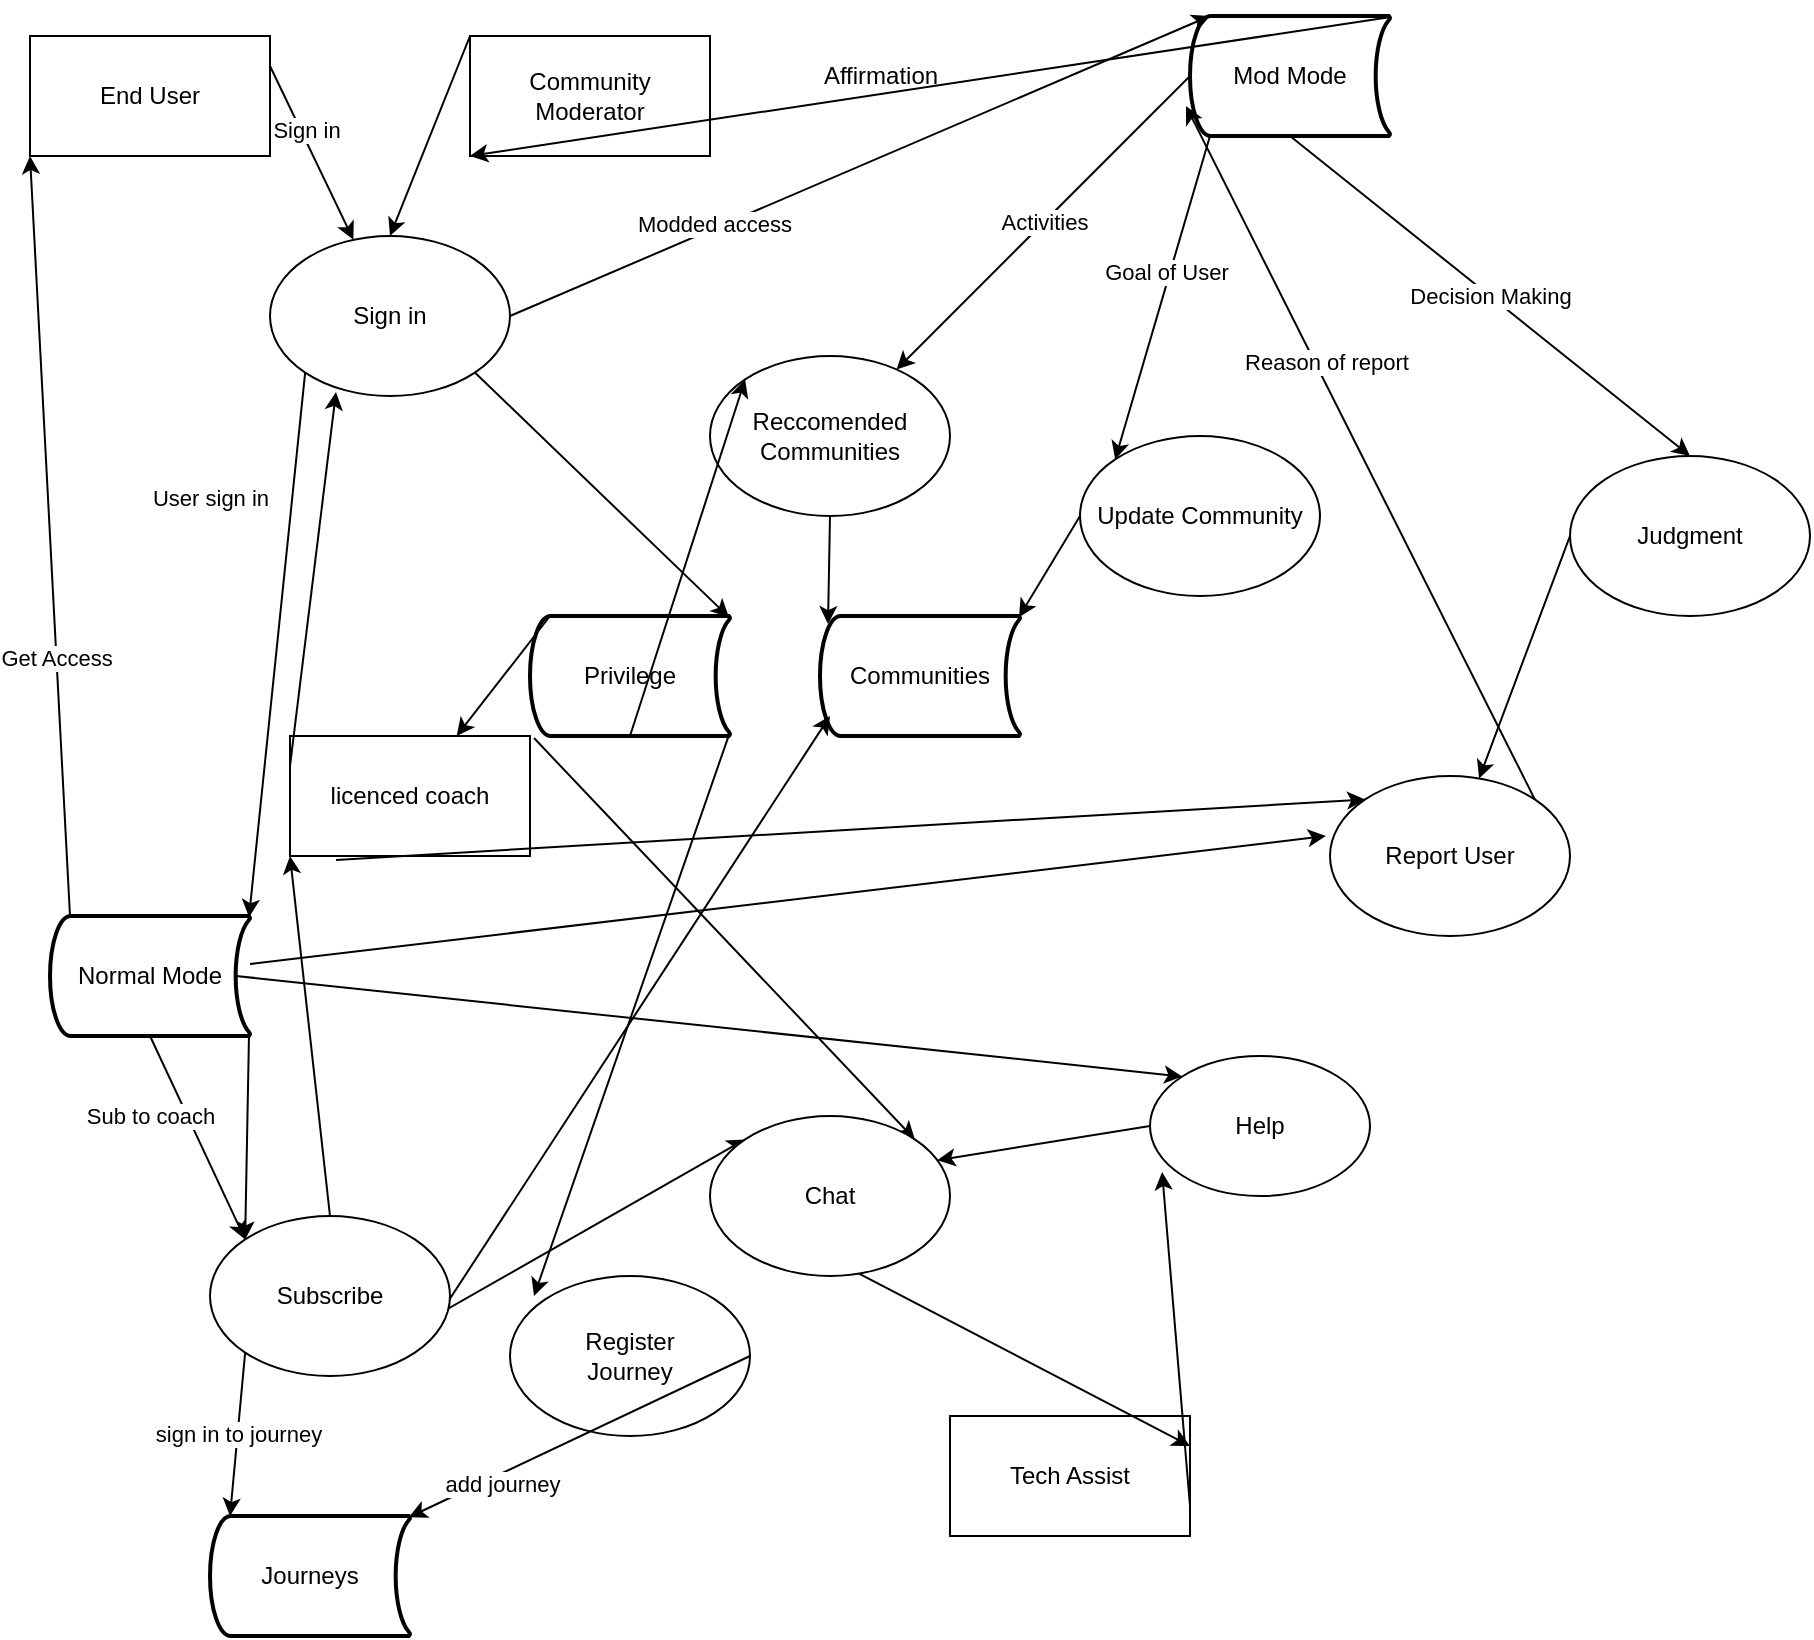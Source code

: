 <mxfile version="13.9.9" type="device"><diagram id="CwyF3NNdGMLbTaScuMS_" name="Page-1"><mxGraphModel dx="1092" dy="1321" grid="1" gridSize="10" guides="1" tooltips="1" connect="1" arrows="1" fold="1" page="1" pageScale="1" pageWidth="1169" pageHeight="827" math="0" shadow="0"><root><mxCell id="0"/><mxCell id="1" parent="0"/><mxCell id="EQfWTgZEgoPHyfSXUvFh-1" value="Community Moderator" style="rounded=0;whiteSpace=wrap;html=1;" parent="1" vertex="1"><mxGeometry x="280" y="-680" width="120" height="60" as="geometry"/></mxCell><mxCell id="EQfWTgZEgoPHyfSXUvFh-3" value="licenced coach" style="rounded=0;whiteSpace=wrap;html=1;" parent="1" vertex="1"><mxGeometry x="190" y="-330" width="120" height="60" as="geometry"/></mxCell><mxCell id="EQfWTgZEgoPHyfSXUvFh-4" value="Tech Assist" style="rounded=0;whiteSpace=wrap;html=1;" parent="1" vertex="1"><mxGeometry x="520" y="10" width="120" height="60" as="geometry"/></mxCell><mxCell id="EQfWTgZEgoPHyfSXUvFh-5" value="Normal Mode" style="strokeWidth=2;html=1;shape=mxgraph.flowchart.stored_data;whiteSpace=wrap;" parent="1" vertex="1"><mxGeometry x="70" y="-240" width="100" height="60" as="geometry"/></mxCell><mxCell id="EQfWTgZEgoPHyfSXUvFh-6" value="Privilege" style="strokeWidth=2;html=1;shape=mxgraph.flowchart.stored_data;whiteSpace=wrap;" parent="1" vertex="1"><mxGeometry x="310" y="-390" width="100" height="60" as="geometry"/></mxCell><mxCell id="EQfWTgZEgoPHyfSXUvFh-7" value="Register&lt;br&gt;Journey" style="ellipse;whiteSpace=wrap;html=1;" parent="1" vertex="1"><mxGeometry x="300" y="-60" width="120" height="80" as="geometry"/></mxCell><mxCell id="EQfWTgZEgoPHyfSXUvFh-8" value="Sign in" style="ellipse;whiteSpace=wrap;html=1;" parent="1" vertex="1"><mxGeometry x="180" y="-580" width="120" height="80" as="geometry"/></mxCell><mxCell id="EQfWTgZEgoPHyfSXUvFh-9" value="Report User&lt;span style=&quot;color: rgba(0 , 0 , 0 , 0) ; font-family: monospace ; font-size: 0px&quot;&gt;%3CmxGraphModel%3E%3Croot%3E%3CmxCell%20id%3D%220%22%2F%3E%3CmxCell%20id%3D%221%22%20parent%3D%220%22%2F%3E%3CmxCell%20id%3D%222%22%20value%3D%22Chat%22%20style%3D%22ellipse%3BwhiteSpace%3Dwrap%3Bhtml%3D1%3B%22%20vertex%3D%221%22%20parent%3D%221%22%3E%3CmxGeometry%20x%3D%22580%22%20y%3D%22230%22%20width%3D%22120%22%20height%3D%2280%22%20as%3D%22geometry%22%2F%3E%3C%2FmxCell%3E%3C%2Froot%3E%3C%2FmxGraphModel%3E&lt;/span&gt;" style="ellipse;whiteSpace=wrap;html=1;" parent="1" vertex="1"><mxGeometry x="710" y="-310" width="120" height="80" as="geometry"/></mxCell><mxCell id="EQfWTgZEgoPHyfSXUvFh-11" value="Help" style="ellipse;whiteSpace=wrap;html=1;" parent="1" vertex="1"><mxGeometry x="620" y="-170" width="110" height="70" as="geometry"/></mxCell><mxCell id="EQfWTgZEgoPHyfSXUvFh-12" value="Mod Mode" style="strokeWidth=2;html=1;shape=mxgraph.flowchart.stored_data;whiteSpace=wrap;" parent="1" vertex="1"><mxGeometry x="640" y="-690" width="100" height="60" as="geometry"/></mxCell><mxCell id="EQfWTgZEgoPHyfSXUvFh-13" value="Reccomended Communities" style="ellipse;whiteSpace=wrap;html=1;" parent="1" vertex="1"><mxGeometry x="400" y="-520" width="120" height="80" as="geometry"/></mxCell><mxCell id="EQfWTgZEgoPHyfSXUvFh-14" value="" style="endArrow=classic;html=1;exitX=1;exitY=0.25;exitDx=0;exitDy=0;" parent="1" source="JuFJJejPcFnfU5F756i9-1" target="EQfWTgZEgoPHyfSXUvFh-8" edge="1"><mxGeometry width="50" height="50" relative="1" as="geometry"><mxPoint x="190" y="-300" as="sourcePoint"/><mxPoint x="240" y="95" as="targetPoint"/></mxGeometry></mxCell><mxCell id="poRJOfS02DYKFmLJVy6R-2" value="Sign in" style="edgeLabel;html=1;align=center;verticalAlign=middle;resizable=0;points=[];" vertex="1" connectable="0" parent="EQfWTgZEgoPHyfSXUvFh-14"><mxGeometry x="-0.249" y="1" relative="1" as="geometry"><mxPoint x="1" as="offset"/></mxGeometry></mxCell><mxCell id="EQfWTgZEgoPHyfSXUvFh-15" value="" style="endArrow=classic;html=1;entryX=0;entryY=1;entryDx=0;entryDy=0;exitX=0.1;exitY=0;exitDx=0;exitDy=0;exitPerimeter=0;" parent="1" source="EQfWTgZEgoPHyfSXUvFh-5" target="JuFJJejPcFnfU5F756i9-1" edge="1"><mxGeometry width="50" height="50" relative="1" as="geometry"><mxPoint x="530" y="290" as="sourcePoint"/><mxPoint x="580" y="240" as="targetPoint"/></mxGeometry></mxCell><mxCell id="poRJOfS02DYKFmLJVy6R-3" value="Get Access" style="edgeLabel;html=1;align=center;verticalAlign=middle;resizable=0;points=[];" vertex="1" connectable="0" parent="EQfWTgZEgoPHyfSXUvFh-15"><mxGeometry x="-0.321" relative="1" as="geometry"><mxPoint as="offset"/></mxGeometry></mxCell><mxCell id="EQfWTgZEgoPHyfSXUvFh-22" value="Judgment&lt;br&gt;" style="ellipse;whiteSpace=wrap;html=1;" parent="1" vertex="1"><mxGeometry x="830" y="-470" width="120" height="80" as="geometry"/></mxCell><mxCell id="JuFJJejPcFnfU5F756i9-1" value="End User" style="rounded=0;whiteSpace=wrap;html=1;" parent="1" vertex="1"><mxGeometry x="60" y="-680" width="120" height="60" as="geometry"/></mxCell><mxCell id="JuFJJejPcFnfU5F756i9-3" value="" style="endArrow=classic;html=1;entryX=0.275;entryY=0.975;entryDx=0;entryDy=0;exitX=0;exitY=0.25;exitDx=0;exitDy=0;entryPerimeter=0;" parent="1" source="EQfWTgZEgoPHyfSXUvFh-3" target="EQfWTgZEgoPHyfSXUvFh-8" edge="1"><mxGeometry width="50" height="50" relative="1" as="geometry"><mxPoint x="490" y="-70" as="sourcePoint"/><mxPoint x="540" y="-120" as="targetPoint"/></mxGeometry></mxCell><mxCell id="JuFJJejPcFnfU5F756i9-9" value="" style="endArrow=classic;html=1;entryX=0.5;entryY=0;entryDx=0;entryDy=0;exitX=0;exitY=0;exitDx=0;exitDy=0;" parent="1" source="EQfWTgZEgoPHyfSXUvFh-1" target="EQfWTgZEgoPHyfSXUvFh-8" edge="1"><mxGeometry width="50" height="50" relative="1" as="geometry"><mxPoint x="500" y="-130" as="sourcePoint"/><mxPoint x="550" y="-180" as="targetPoint"/></mxGeometry></mxCell><mxCell id="JuFJJejPcFnfU5F756i9-10" value="" style="endArrow=classic;html=1;exitX=0;exitY=1;exitDx=0;exitDy=0;entryX=0.995;entryY=0.01;entryDx=0;entryDy=0;entryPerimeter=0;" parent="1" source="EQfWTgZEgoPHyfSXUvFh-8" target="EQfWTgZEgoPHyfSXUvFh-5" edge="1"><mxGeometry width="50" height="50" relative="1" as="geometry"><mxPoint x="500" y="-130" as="sourcePoint"/><mxPoint x="550" y="-180" as="targetPoint"/></mxGeometry></mxCell><mxCell id="poRJOfS02DYKFmLJVy6R-6" value="User sign in&lt;br&gt;" style="edgeLabel;html=1;align=center;verticalAlign=middle;resizable=0;points=[];" vertex="1" connectable="0" parent="JuFJJejPcFnfU5F756i9-10"><mxGeometry x="-0.457" y="-2" relative="1" as="geometry"><mxPoint x="-38" y="-11.69" as="offset"/></mxGeometry></mxCell><mxCell id="JuFJJejPcFnfU5F756i9-11" value="" style="endArrow=classic;html=1;entryX=0.995;entryY=0.01;entryDx=0;entryDy=0;entryPerimeter=0;exitX=1;exitY=1;exitDx=0;exitDy=0;" parent="1" source="EQfWTgZEgoPHyfSXUvFh-8" target="EQfWTgZEgoPHyfSXUvFh-6" edge="1"><mxGeometry width="50" height="50" relative="1" as="geometry"><mxPoint x="490" y="70" as="sourcePoint"/><mxPoint x="550" y="-180" as="targetPoint"/></mxGeometry></mxCell><mxCell id="JuFJJejPcFnfU5F756i9-12" value="" style="endArrow=classic;html=1;exitX=0.1;exitY=0;exitDx=0;exitDy=0;exitPerimeter=0;" parent="1" source="EQfWTgZEgoPHyfSXUvFh-6" target="EQfWTgZEgoPHyfSXUvFh-3" edge="1"><mxGeometry width="50" height="50" relative="1" as="geometry"><mxPoint x="570" y="-110" as="sourcePoint"/><mxPoint x="580" y="-10" as="targetPoint"/></mxGeometry></mxCell><mxCell id="JuFJJejPcFnfU5F756i9-13" value="" style="endArrow=classic;html=1;entryX=0.1;entryY=0;entryDx=0;entryDy=0;entryPerimeter=0;exitX=1;exitY=0.5;exitDx=0;exitDy=0;" parent="1" source="EQfWTgZEgoPHyfSXUvFh-8" target="EQfWTgZEgoPHyfSXUvFh-12" edge="1"><mxGeometry width="50" height="50" relative="1" as="geometry"><mxPoint x="500" y="-130" as="sourcePoint"/><mxPoint x="550" y="-180" as="targetPoint"/></mxGeometry></mxCell><mxCell id="poRJOfS02DYKFmLJVy6R-4" value="Modded access" style="edgeLabel;html=1;align=center;verticalAlign=middle;resizable=0;points=[];" vertex="1" connectable="0" parent="JuFJJejPcFnfU5F756i9-13"><mxGeometry x="-0.414" y="3" relative="1" as="geometry"><mxPoint as="offset"/></mxGeometry></mxCell><mxCell id="JuFJJejPcFnfU5F756i9-14" value="" style="endArrow=classic;html=1;entryX=0;entryY=1;entryDx=0;entryDy=0;exitX=0.995;exitY=0.01;exitDx=0;exitDy=0;exitPerimeter=0;" parent="1" source="EQfWTgZEgoPHyfSXUvFh-12" target="EQfWTgZEgoPHyfSXUvFh-1" edge="1"><mxGeometry width="50" height="50" relative="1" as="geometry"><mxPoint x="500" y="-130" as="sourcePoint"/><mxPoint x="550" y="-180" as="targetPoint"/></mxGeometry></mxCell><mxCell id="JuFJJejPcFnfU5F756i9-15" value="" style="endArrow=classic;html=1;exitX=0.995;exitY=0.99;exitDx=0;exitDy=0;exitPerimeter=0;entryX=0;entryY=0;entryDx=0;entryDy=0;" parent="1" source="EQfWTgZEgoPHyfSXUvFh-5" target="EQfWTgZEgoPHyfSXUvFh-17" edge="1"><mxGeometry width="50" height="50" relative="1" as="geometry"><mxPoint x="220" y="120" as="sourcePoint"/><mxPoint x="290" y="120" as="targetPoint"/></mxGeometry></mxCell><mxCell id="JuFJJejPcFnfU5F756i9-16" value="" style="endArrow=classic;html=1;exitX=0.5;exitY=0;exitDx=0;exitDy=0;entryX=0;entryY=1;entryDx=0;entryDy=0;" parent="1" source="EQfWTgZEgoPHyfSXUvFh-17" target="EQfWTgZEgoPHyfSXUvFh-3" edge="1"><mxGeometry width="50" height="50" relative="1" as="geometry"><mxPoint x="260" y="50" as="sourcePoint"/><mxPoint x="330" y="20" as="targetPoint"/></mxGeometry></mxCell><mxCell id="JuFJJejPcFnfU5F756i9-17" value="" style="endArrow=classic;html=1;exitX=0.5;exitY=1;exitDx=0;exitDy=0;exitPerimeter=0;entryX=0;entryY=0;entryDx=0;entryDy=0;" parent="1" source="EQfWTgZEgoPHyfSXUvFh-6" target="EQfWTgZEgoPHyfSXUvFh-13" edge="1"><mxGeometry width="50" height="50" relative="1" as="geometry"><mxPoint x="480" y="100" as="sourcePoint"/><mxPoint x="530" y="50" as="targetPoint"/></mxGeometry></mxCell><mxCell id="JuFJJejPcFnfU5F756i9-18" value="" style="endArrow=classic;html=1;entryX=0.1;entryY=0.125;entryDx=0;entryDy=0;entryPerimeter=0;exitX=0.995;exitY=0.99;exitDx=0;exitDy=0;exitPerimeter=0;" parent="1" source="EQfWTgZEgoPHyfSXUvFh-6" target="EQfWTgZEgoPHyfSXUvFh-7" edge="1"><mxGeometry width="50" height="50" relative="1" as="geometry"><mxPoint x="280" y="70" as="sourcePoint"/><mxPoint x="330" y="20" as="targetPoint"/></mxGeometry></mxCell><mxCell id="JuFJJejPcFnfU5F756i9-19" value="" style="endArrow=classic;html=1;exitX=0.5;exitY=1;exitDx=0;exitDy=0;exitPerimeter=0;entryX=0;entryY=0;entryDx=0;entryDy=0;" parent="1" source="EQfWTgZEgoPHyfSXUvFh-17" target="EQfWTgZEgoPHyfSXUvFh-10" edge="1"><mxGeometry width="50" height="50" relative="1" as="geometry"><mxPoint x="280" y="70" as="sourcePoint"/><mxPoint x="330" y="20" as="targetPoint"/></mxGeometry></mxCell><mxCell id="JuFJJejPcFnfU5F756i9-20" value="" style="endArrow=classic;html=1;exitX=0.02;exitY=1.017;exitDx=0;exitDy=0;exitPerimeter=0;entryX=1;entryY=0;entryDx=0;entryDy=0;" parent="1" source="EQfWTgZEgoPHyfSXUvFh-6" target="EQfWTgZEgoPHyfSXUvFh-10" edge="1"><mxGeometry width="50" height="50" relative="1" as="geometry"><mxPoint x="280" y="70" as="sourcePoint"/><mxPoint x="330" y="20" as="targetPoint"/></mxGeometry></mxCell><mxCell id="JuFJJejPcFnfU5F756i9-21" value="" style="endArrow=classic;html=1;exitX=0.93;exitY=0.5;exitDx=0;exitDy=0;exitPerimeter=0;entryX=0;entryY=0;entryDx=0;entryDy=0;" parent="1" source="EQfWTgZEgoPHyfSXUvFh-5" target="EQfWTgZEgoPHyfSXUvFh-11" edge="1"><mxGeometry width="50" height="50" relative="1" as="geometry"><mxPoint x="280" y="170" as="sourcePoint"/><mxPoint x="330" y="120" as="targetPoint"/></mxGeometry></mxCell><mxCell id="JuFJJejPcFnfU5F756i9-22" value="" style="endArrow=classic;html=1;exitX=0;exitY=0.5;exitDx=0;exitDy=0;entryX=1;entryY=0.25;entryDx=0;entryDy=0;" parent="1" source="EQfWTgZEgoPHyfSXUvFh-10" target="EQfWTgZEgoPHyfSXUvFh-4" edge="1"><mxGeometry width="50" height="50" relative="1" as="geometry"><mxPoint x="280" y="170" as="sourcePoint"/><mxPoint x="330" y="120" as="targetPoint"/></mxGeometry></mxCell><mxCell id="JuFJJejPcFnfU5F756i9-23" value="" style="endArrow=classic;html=1;exitX=1;exitY=0.75;exitDx=0;exitDy=0;entryX=0.055;entryY=0.829;entryDx=0;entryDy=0;entryPerimeter=0;" parent="1" source="EQfWTgZEgoPHyfSXUvFh-4" target="EQfWTgZEgoPHyfSXUvFh-11" edge="1"><mxGeometry width="50" height="50" relative="1" as="geometry"><mxPoint x="230" y="340" as="sourcePoint"/><mxPoint x="280" y="290" as="targetPoint"/></mxGeometry></mxCell><mxCell id="JuFJJejPcFnfU5F756i9-24" value="" style="endArrow=classic;html=1;entryX=-0.017;entryY=0.375;entryDx=0;entryDy=0;entryPerimeter=0;" parent="1" source="EQfWTgZEgoPHyfSXUvFh-5" target="EQfWTgZEgoPHyfSXUvFh-9" edge="1"><mxGeometry width="50" height="50" relative="1" as="geometry"><mxPoint x="280" y="-30" as="sourcePoint"/><mxPoint x="330" y="-80" as="targetPoint"/></mxGeometry></mxCell><mxCell id="JuFJJejPcFnfU5F756i9-26" value="" style="endArrow=classic;html=1;entryX=0;entryY=0;entryDx=0;entryDy=0;exitX=0.192;exitY=1.033;exitDx=0;exitDy=0;exitPerimeter=0;" parent="1" source="EQfWTgZEgoPHyfSXUvFh-3" target="EQfWTgZEgoPHyfSXUvFh-9" edge="1"><mxGeometry width="50" height="50" relative="1" as="geometry"><mxPoint x="280" y="-30" as="sourcePoint"/><mxPoint x="330" y="-80" as="targetPoint"/></mxGeometry></mxCell><mxCell id="JuFJJejPcFnfU5F756i9-27" value="" style="endArrow=classic;html=1;exitX=1;exitY=0;exitDx=0;exitDy=0;entryX=-0.02;entryY=0.75;entryDx=0;entryDy=0;entryPerimeter=0;" parent="1" source="EQfWTgZEgoPHyfSXUvFh-9" target="EQfWTgZEgoPHyfSXUvFh-12" edge="1"><mxGeometry width="50" height="50" relative="1" as="geometry"><mxPoint x="520" y="120" as="sourcePoint"/><mxPoint x="593" y="175" as="targetPoint"/></mxGeometry></mxCell><mxCell id="poRJOfS02DYKFmLJVy6R-9" value="Reason of report" style="edgeLabel;html=1;align=center;verticalAlign=middle;resizable=0;points=[];" vertex="1" connectable="0" parent="JuFJJejPcFnfU5F756i9-27"><mxGeometry x="0.256" y="-5" relative="1" as="geometry"><mxPoint y="1" as="offset"/></mxGeometry></mxCell><mxCell id="JuFJJejPcFnfU5F756i9-28" value="Activities" style="endArrow=classic;html=1;exitX=0;exitY=0.5;exitDx=0;exitDy=0;exitPerimeter=0;" parent="1" source="EQfWTgZEgoPHyfSXUvFh-12" target="EQfWTgZEgoPHyfSXUvFh-13" edge="1"><mxGeometry width="50" height="50" relative="1" as="geometry"><mxPoint x="590" y="50" as="sourcePoint"/><mxPoint x="640" as="targetPoint"/></mxGeometry></mxCell><mxCell id="JuFJJejPcFnfU5F756i9-29" value="Update Community" style="ellipse;whiteSpace=wrap;html=1;" parent="1" vertex="1"><mxGeometry x="585" y="-480" width="120" height="80" as="geometry"/></mxCell><mxCell id="JuFJJejPcFnfU5F756i9-30" value="" style="endArrow=classic;html=1;entryX=0;entryY=0;entryDx=0;entryDy=0;exitX=0.1;exitY=1;exitDx=0;exitDy=0;exitPerimeter=0;" parent="1" source="EQfWTgZEgoPHyfSXUvFh-12" target="JuFJJejPcFnfU5F756i9-29" edge="1"><mxGeometry width="50" height="50" relative="1" as="geometry"><mxPoint x="340" y="70" as="sourcePoint"/><mxPoint x="390" y="20" as="targetPoint"/></mxGeometry></mxCell><mxCell id="poRJOfS02DYKFmLJVy6R-8" value="Goal of User" style="edgeLabel;html=1;align=center;verticalAlign=middle;resizable=0;points=[];" vertex="1" connectable="0" parent="JuFJJejPcFnfU5F756i9-30"><mxGeometry x="-0.152" y="-2" relative="1" as="geometry"><mxPoint as="offset"/></mxGeometry></mxCell><mxCell id="JuFJJejPcFnfU5F756i9-31" value="Decision Making" style="endArrow=classic;html=1;exitX=0.5;exitY=1;exitDx=0;exitDy=0;exitPerimeter=0;entryX=0.5;entryY=0;entryDx=0;entryDy=0;" parent="1" source="EQfWTgZEgoPHyfSXUvFh-12" target="EQfWTgZEgoPHyfSXUvFh-22" edge="1"><mxGeometry width="50" height="50" relative="1" as="geometry"><mxPoint x="670" y="240" as="sourcePoint"/><mxPoint x="720" y="190" as="targetPoint"/></mxGeometry></mxCell><mxCell id="JuFJJejPcFnfU5F756i9-32" value="Communities" style="strokeWidth=2;html=1;shape=mxgraph.flowchart.stored_data;whiteSpace=wrap;" parent="1" vertex="1"><mxGeometry x="455" y="-390" width="100" height="60" as="geometry"/></mxCell><mxCell id="JuFJJejPcFnfU5F756i9-33" value="" style="endArrow=classic;html=1;exitX=1;exitY=1;exitDx=0;exitDy=0;entryX=0.05;entryY=0.833;entryDx=0;entryDy=0;entryPerimeter=0;" parent="1" source="EQfWTgZEgoPHyfSXUvFh-17" target="JuFJJejPcFnfU5F756i9-32" edge="1"><mxGeometry width="50" height="50" relative="1" as="geometry"><mxPoint x="340" y="70" as="sourcePoint"/><mxPoint x="390" y="20" as="targetPoint"/></mxGeometry></mxCell><mxCell id="JuFJJejPcFnfU5F756i9-34" value="" style="endArrow=classic;html=1;entryX=0.04;entryY=0.067;entryDx=0;entryDy=0;entryPerimeter=0;exitX=0.5;exitY=1;exitDx=0;exitDy=0;" parent="1" source="EQfWTgZEgoPHyfSXUvFh-13" target="JuFJJejPcFnfU5F756i9-32" edge="1"><mxGeometry width="50" height="50" relative="1" as="geometry"><mxPoint x="340" y="70" as="sourcePoint"/><mxPoint x="390" y="20" as="targetPoint"/></mxGeometry></mxCell><mxCell id="JuFJJejPcFnfU5F756i9-35" value="" style="endArrow=classic;html=1;exitX=1;exitY=0.5;exitDx=0;exitDy=0;entryX=0.995;entryY=0.01;entryDx=0;entryDy=0;entryPerimeter=0;" parent="1" source="EQfWTgZEgoPHyfSXUvFh-7" target="JuFJJejPcFnfU5F756i9-36" edge="1"><mxGeometry width="50" height="50" relative="1" as="geometry"><mxPoint x="340" y="70" as="sourcePoint"/><mxPoint x="290" y="190" as="targetPoint"/></mxGeometry></mxCell><mxCell id="poRJOfS02DYKFmLJVy6R-7" value="add journey&lt;br&gt;" style="edgeLabel;html=1;align=center;verticalAlign=middle;resizable=0;points=[];" vertex="1" connectable="0" parent="JuFJJejPcFnfU5F756i9-35"><mxGeometry x="0.479" y="5" relative="1" as="geometry"><mxPoint as="offset"/></mxGeometry></mxCell><mxCell id="JuFJJejPcFnfU5F756i9-36" value="Journeys" style="strokeWidth=2;html=1;shape=mxgraph.flowchart.stored_data;whiteSpace=wrap;" parent="1" vertex="1"><mxGeometry x="150" y="60" width="100" height="60" as="geometry"/></mxCell><mxCell id="JuFJJejPcFnfU5F756i9-37" value="sign in to journey" style="endArrow=classic;html=1;exitX=0;exitY=1;exitDx=0;exitDy=0;entryX=0.1;entryY=0;entryDx=0;entryDy=0;entryPerimeter=0;" parent="1" source="EQfWTgZEgoPHyfSXUvFh-17" target="JuFJJejPcFnfU5F756i9-36" edge="1"><mxGeometry width="50" height="50" relative="1" as="geometry"><mxPoint x="340" y="170" as="sourcePoint"/><mxPoint x="390" y="120" as="targetPoint"/><Array as="points"/></mxGeometry></mxCell><mxCell id="JuFJJejPcFnfU5F756i9-38" value="" style="endArrow=classic;html=1;entryX=0.995;entryY=0.01;entryDx=0;entryDy=0;entryPerimeter=0;exitX=0;exitY=0.5;exitDx=0;exitDy=0;" parent="1" source="JuFJJejPcFnfU5F756i9-29" target="JuFJJejPcFnfU5F756i9-32" edge="1"><mxGeometry width="50" height="50" relative="1" as="geometry"><mxPoint x="340" y="70" as="sourcePoint"/><mxPoint x="390" y="20" as="targetPoint"/></mxGeometry></mxCell><mxCell id="JuFJJejPcFnfU5F756i9-39" value="" style="endArrow=classic;html=1;exitX=0;exitY=0.5;exitDx=0;exitDy=0;" parent="1" source="EQfWTgZEgoPHyfSXUvFh-22" target="EQfWTgZEgoPHyfSXUvFh-9" edge="1"><mxGeometry width="50" height="50" relative="1" as="geometry"><mxPoint x="690" y="180" as="sourcePoint"/><mxPoint x="390" y="20" as="targetPoint"/><Array as="points"/></mxGeometry></mxCell><mxCell id="EQfWTgZEgoPHyfSXUvFh-17" value="Subscribe" style="ellipse;whiteSpace=wrap;html=1;" parent="1" vertex="1"><mxGeometry x="150" y="-90" width="120" height="80" as="geometry"/></mxCell><mxCell id="yijZk48pnf0K-vIhlEuU-2" value="" style="endArrow=classic;html=1;exitX=0.5;exitY=1;exitDx=0;exitDy=0;exitPerimeter=0;entryX=0;entryY=0;entryDx=0;entryDy=0;" parent="1" source="EQfWTgZEgoPHyfSXUvFh-5" target="EQfWTgZEgoPHyfSXUvFh-17" edge="1"><mxGeometry width="50" height="50" relative="1" as="geometry"><mxPoint x="940" y="-240" as="sourcePoint"/><mxPoint x="67.574" y="61.716" as="targetPoint"/></mxGeometry></mxCell><mxCell id="poRJOfS02DYKFmLJVy6R-1" value="Sub to coach&lt;br&gt;" style="edgeLabel;html=1;align=center;verticalAlign=middle;resizable=0;points=[];" vertex="1" connectable="0" parent="yijZk48pnf0K-vIhlEuU-2"><mxGeometry x="-0.339" y="1" relative="1" as="geometry"><mxPoint x="-16.58" y="6.91" as="offset"/></mxGeometry></mxCell><mxCell id="EQfWTgZEgoPHyfSXUvFh-10" value="Chat" style="ellipse;whiteSpace=wrap;html=1;" parent="1" vertex="1"><mxGeometry x="400" y="-140" width="120" height="80" as="geometry"/></mxCell><mxCell id="yijZk48pnf0K-vIhlEuU-3" value="" style="endArrow=classic;html=1;exitX=0;exitY=0.5;exitDx=0;exitDy=0;entryX=1;entryY=0.25;entryDx=0;entryDy=0;" parent="1" source="EQfWTgZEgoPHyfSXUvFh-11" target="EQfWTgZEgoPHyfSXUvFh-10" edge="1"><mxGeometry width="50" height="50" relative="1" as="geometry"><mxPoint x="465" y="55" as="sourcePoint"/><mxPoint x="640" y="165" as="targetPoint"/></mxGeometry></mxCell><mxCell id="poRJOfS02DYKFmLJVy6R-5" value="Affirmation" style="text;html=1;align=center;verticalAlign=middle;resizable=0;points=[];autosize=1;" vertex="1" parent="1"><mxGeometry x="450" y="-670" width="70" height="20" as="geometry"/></mxCell></root></mxGraphModel></diagram></mxfile>